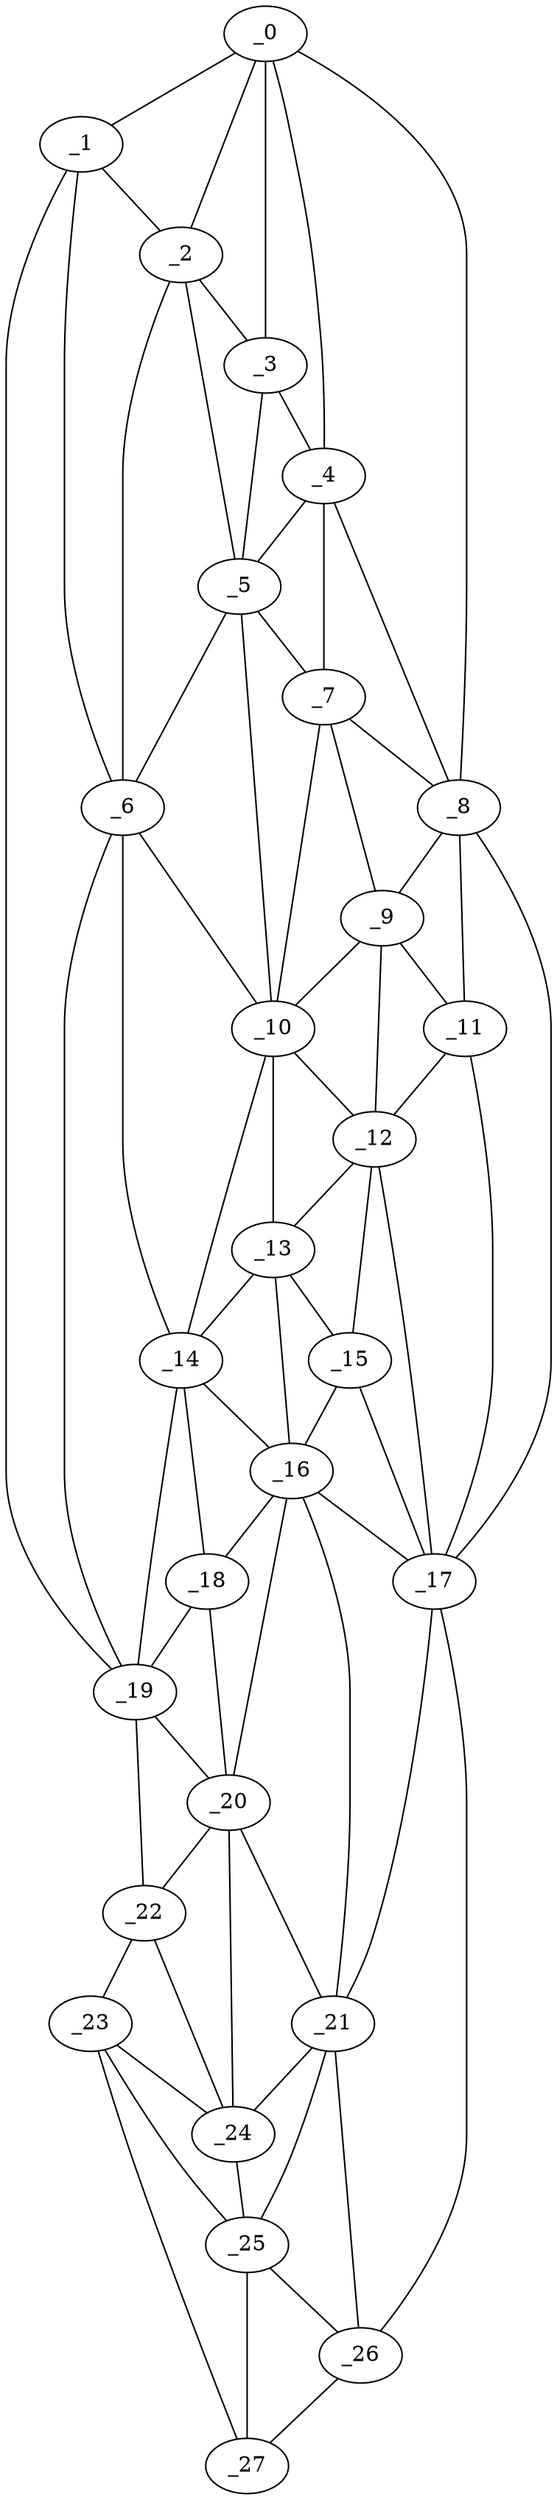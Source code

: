 graph "obj15__30.gxl" {
	_0	 [x=5,
		y=60];
	_1	 [x=6,
		y=68];
	_0 -- _1	 [valence=1];
	_2	 [x=12,
		y=65];
	_0 -- _2	 [valence=1];
	_3	 [x=14,
		y=61];
	_0 -- _3	 [valence=2];
	_4	 [x=24,
		y=53];
	_0 -- _4	 [valence=1];
	_8	 [x=44,
		y=42];
	_0 -- _8	 [valence=1];
	_1 -- _2	 [valence=2];
	_6	 [x=29,
		y=72];
	_1 -- _6	 [valence=1];
	_19	 [x=72,
		y=80];
	_1 -- _19	 [valence=1];
	_2 -- _3	 [valence=1];
	_5	 [x=28,
		y=65];
	_2 -- _5	 [valence=1];
	_2 -- _6	 [valence=2];
	_3 -- _4	 [valence=1];
	_3 -- _5	 [valence=2];
	_4 -- _5	 [valence=1];
	_7	 [x=32,
		y=55];
	_4 -- _7	 [valence=2];
	_4 -- _8	 [valence=2];
	_5 -- _6	 [valence=2];
	_5 -- _7	 [valence=2];
	_10	 [x=55,
		y=57];
	_5 -- _10	 [valence=2];
	_6 -- _10	 [valence=1];
	_14	 [x=61,
		y=67];
	_6 -- _14	 [valence=2];
	_6 -- _19	 [valence=2];
	_7 -- _8	 [valence=2];
	_9	 [x=48,
		y=48];
	_7 -- _9	 [valence=2];
	_7 -- _10	 [valence=1];
	_8 -- _9	 [valence=1];
	_11	 [x=57,
		y=44];
	_8 -- _11	 [valence=2];
	_17	 [x=67,
		y=44];
	_8 -- _17	 [valence=1];
	_9 -- _10	 [valence=2];
	_9 -- _11	 [valence=2];
	_12	 [x=58,
		y=52];
	_9 -- _12	 [valence=2];
	_10 -- _12	 [valence=2];
	_13	 [x=61,
		y=57];
	_10 -- _13	 [valence=1];
	_10 -- _14	 [valence=2];
	_11 -- _12	 [valence=2];
	_11 -- _17	 [valence=2];
	_12 -- _13	 [valence=2];
	_15	 [x=62,
		y=54];
	_12 -- _15	 [valence=2];
	_12 -- _17	 [valence=2];
	_13 -- _14	 [valence=1];
	_13 -- _15	 [valence=1];
	_16	 [x=66,
		y=58];
	_13 -- _16	 [valence=2];
	_14 -- _16	 [valence=1];
	_18	 [x=67,
		y=68];
	_14 -- _18	 [valence=2];
	_14 -- _19	 [valence=2];
	_15 -- _16	 [valence=2];
	_15 -- _17	 [valence=1];
	_16 -- _17	 [valence=2];
	_16 -- _18	 [valence=2];
	_20	 [x=75,
		y=72];
	_16 -- _20	 [valence=1];
	_21	 [x=83,
		y=47];
	_16 -- _21	 [valence=1];
	_17 -- _21	 [valence=2];
	_26	 [x=121,
		y=54];
	_17 -- _26	 [valence=1];
	_18 -- _19	 [valence=2];
	_18 -- _20	 [valence=2];
	_19 -- _20	 [valence=1];
	_22	 [x=95,
		y=80];
	_19 -- _22	 [valence=1];
	_20 -- _21	 [valence=1];
	_20 -- _22	 [valence=2];
	_24	 [x=103,
		y=60];
	_20 -- _24	 [valence=1];
	_21 -- _24	 [valence=2];
	_25	 [x=109,
		y=58];
	_21 -- _25	 [valence=2];
	_21 -- _26	 [valence=2];
	_23	 [x=101,
		y=78];
	_22 -- _23	 [valence=1];
	_22 -- _24	 [valence=2];
	_23 -- _24	 [valence=2];
	_23 -- _25	 [valence=2];
	_27	 [x=125,
		y=63];
	_23 -- _27	 [valence=1];
	_24 -- _25	 [valence=2];
	_25 -- _26	 [valence=2];
	_25 -- _27	 [valence=1];
	_26 -- _27	 [valence=1];
}
